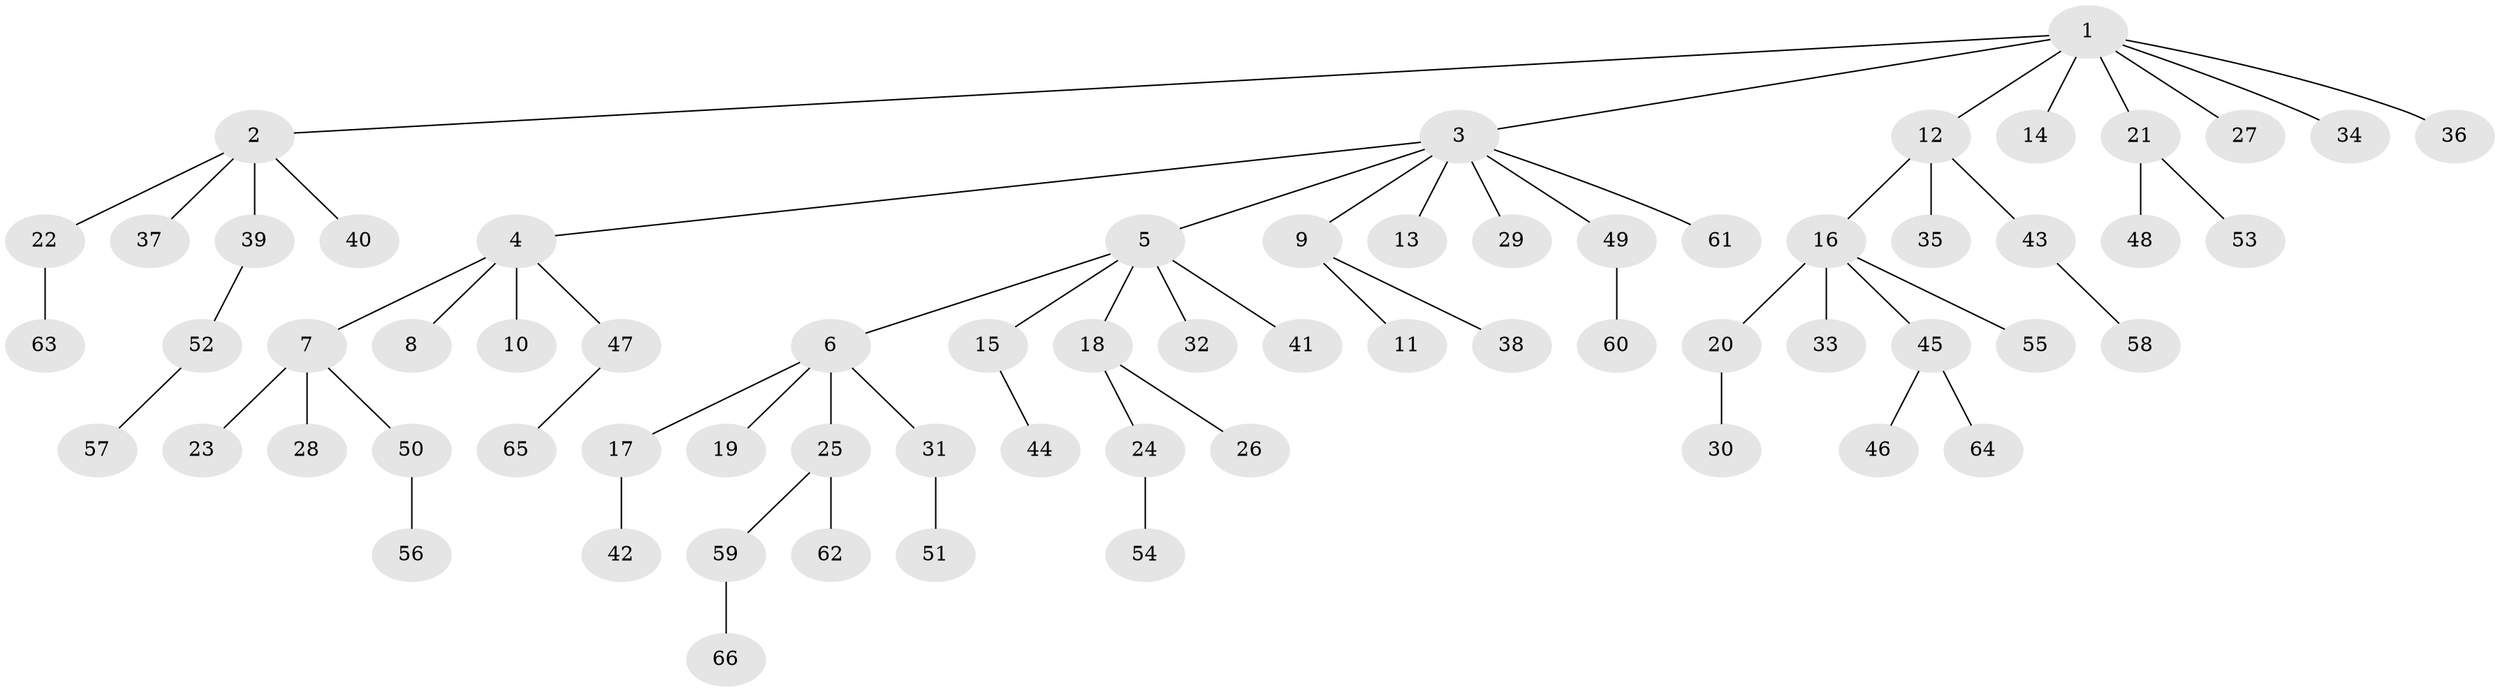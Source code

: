 // Generated by graph-tools (version 1.1) at 2025/26/03/09/25 03:26:26]
// undirected, 66 vertices, 65 edges
graph export_dot {
graph [start="1"]
  node [color=gray90,style=filled];
  1;
  2;
  3;
  4;
  5;
  6;
  7;
  8;
  9;
  10;
  11;
  12;
  13;
  14;
  15;
  16;
  17;
  18;
  19;
  20;
  21;
  22;
  23;
  24;
  25;
  26;
  27;
  28;
  29;
  30;
  31;
  32;
  33;
  34;
  35;
  36;
  37;
  38;
  39;
  40;
  41;
  42;
  43;
  44;
  45;
  46;
  47;
  48;
  49;
  50;
  51;
  52;
  53;
  54;
  55;
  56;
  57;
  58;
  59;
  60;
  61;
  62;
  63;
  64;
  65;
  66;
  1 -- 2;
  1 -- 3;
  1 -- 12;
  1 -- 14;
  1 -- 21;
  1 -- 27;
  1 -- 34;
  1 -- 36;
  2 -- 22;
  2 -- 37;
  2 -- 39;
  2 -- 40;
  3 -- 4;
  3 -- 5;
  3 -- 9;
  3 -- 13;
  3 -- 29;
  3 -- 49;
  3 -- 61;
  4 -- 7;
  4 -- 8;
  4 -- 10;
  4 -- 47;
  5 -- 6;
  5 -- 15;
  5 -- 18;
  5 -- 32;
  5 -- 41;
  6 -- 17;
  6 -- 19;
  6 -- 25;
  6 -- 31;
  7 -- 23;
  7 -- 28;
  7 -- 50;
  9 -- 11;
  9 -- 38;
  12 -- 16;
  12 -- 35;
  12 -- 43;
  15 -- 44;
  16 -- 20;
  16 -- 33;
  16 -- 45;
  16 -- 55;
  17 -- 42;
  18 -- 24;
  18 -- 26;
  20 -- 30;
  21 -- 48;
  21 -- 53;
  22 -- 63;
  24 -- 54;
  25 -- 59;
  25 -- 62;
  31 -- 51;
  39 -- 52;
  43 -- 58;
  45 -- 46;
  45 -- 64;
  47 -- 65;
  49 -- 60;
  50 -- 56;
  52 -- 57;
  59 -- 66;
}
